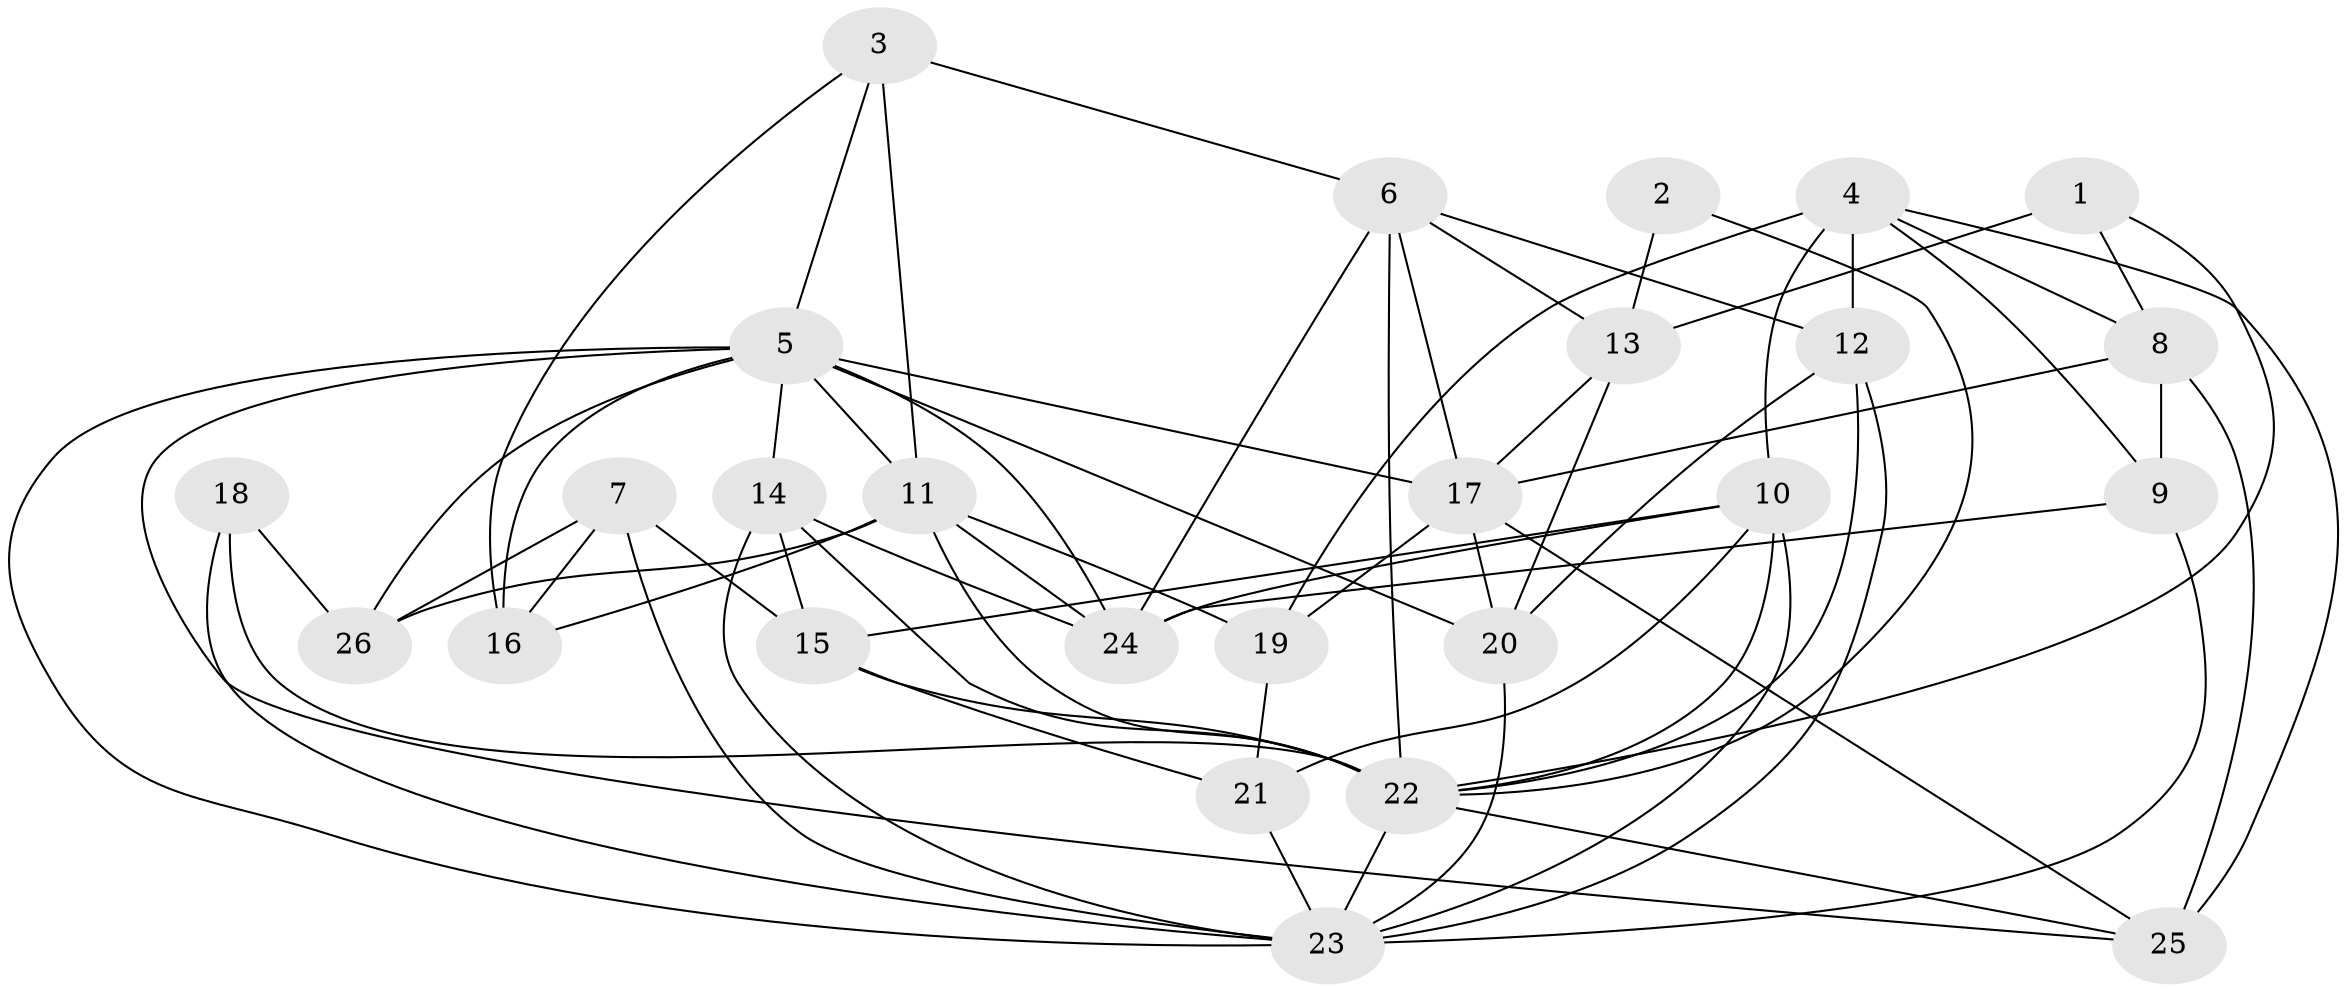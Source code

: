 // original degree distribution, {4: 0.28846153846153844, 2: 0.15384615384615385, 5: 0.21153846153846154, 3: 0.23076923076923078, 7: 0.019230769230769232, 10: 0.019230769230769232, 6: 0.07692307692307693}
// Generated by graph-tools (version 1.1) at 2025/26/03/09/25 03:26:12]
// undirected, 26 vertices, 70 edges
graph export_dot {
graph [start="1"]
  node [color=gray90,style=filled];
  1;
  2;
  3;
  4;
  5;
  6;
  7;
  8;
  9;
  10;
  11;
  12;
  13;
  14;
  15;
  16;
  17;
  18;
  19;
  20;
  21;
  22;
  23;
  24;
  25;
  26;
  1 -- 8 [weight=1.0];
  1 -- 13 [weight=2.0];
  1 -- 22 [weight=1.0];
  2 -- 13 [weight=1.0];
  2 -- 22 [weight=1.0];
  3 -- 5 [weight=1.0];
  3 -- 6 [weight=1.0];
  3 -- 11 [weight=1.0];
  3 -- 16 [weight=1.0];
  4 -- 8 [weight=1.0];
  4 -- 9 [weight=1.0];
  4 -- 10 [weight=1.0];
  4 -- 12 [weight=2.0];
  4 -- 19 [weight=1.0];
  4 -- 25 [weight=1.0];
  5 -- 11 [weight=2.0];
  5 -- 14 [weight=1.0];
  5 -- 16 [weight=2.0];
  5 -- 17 [weight=1.0];
  5 -- 20 [weight=1.0];
  5 -- 23 [weight=1.0];
  5 -- 24 [weight=1.0];
  5 -- 25 [weight=1.0];
  5 -- 26 [weight=1.0];
  6 -- 12 [weight=1.0];
  6 -- 13 [weight=1.0];
  6 -- 17 [weight=1.0];
  6 -- 22 [weight=1.0];
  6 -- 24 [weight=1.0];
  7 -- 15 [weight=1.0];
  7 -- 16 [weight=1.0];
  7 -- 23 [weight=1.0];
  7 -- 26 [weight=1.0];
  8 -- 9 [weight=1.0];
  8 -- 17 [weight=1.0];
  8 -- 25 [weight=1.0];
  9 -- 23 [weight=2.0];
  9 -- 24 [weight=1.0];
  10 -- 15 [weight=1.0];
  10 -- 21 [weight=1.0];
  10 -- 22 [weight=1.0];
  10 -- 23 [weight=1.0];
  10 -- 24 [weight=1.0];
  11 -- 16 [weight=2.0];
  11 -- 19 [weight=1.0];
  11 -- 22 [weight=1.0];
  11 -- 24 [weight=1.0];
  11 -- 26 [weight=1.0];
  12 -- 20 [weight=1.0];
  12 -- 22 [weight=1.0];
  12 -- 23 [weight=1.0];
  13 -- 17 [weight=1.0];
  13 -- 20 [weight=1.0];
  14 -- 15 [weight=1.0];
  14 -- 22 [weight=1.0];
  14 -- 23 [weight=1.0];
  14 -- 24 [weight=2.0];
  15 -- 21 [weight=1.0];
  15 -- 22 [weight=1.0];
  17 -- 19 [weight=1.0];
  17 -- 20 [weight=1.0];
  17 -- 25 [weight=1.0];
  18 -- 22 [weight=1.0];
  18 -- 23 [weight=1.0];
  18 -- 26 [weight=1.0];
  19 -- 21 [weight=1.0];
  20 -- 23 [weight=1.0];
  21 -- 23 [weight=2.0];
  22 -- 23 [weight=1.0];
  22 -- 25 [weight=1.0];
}
